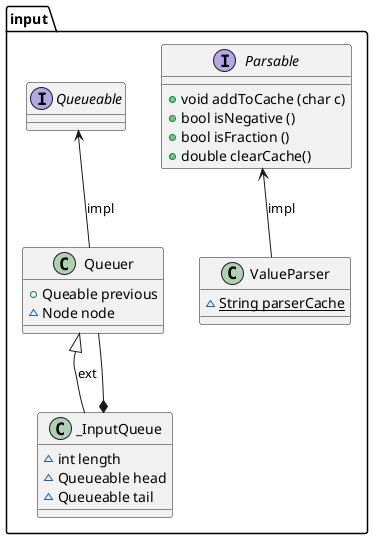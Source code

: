 @startuml

package input{

    interface Parsable{
            +{method} void addToCache (char c)
            +{method} bool isNegative ()
            +{method} bool isFraction ()
            +{method} double clearCache()
    }

    class ValueParser{
            ~{field}{static} String parserCache
    }

    interface Queueable{
'            +{method} void joinQueue (Queueable)
'            +{method} void leaveQueue (Queueable)
'            +{method} int queueLength ()
    }

    class _InputQueue{
            ~{field} int length
            ~{field} Queueable head
            ~{field} Queueable tail
    }

    class Queuer{
            +{field} Queable previous
            ~{field} Node node
    }

    Parsable        <--     ValueParser     : impl
    Queuer          <|--    _InputQueue     : ext
    Queuer          --*     _InputQueue
    Queueable       <--     Queuer          : impl

@enduml